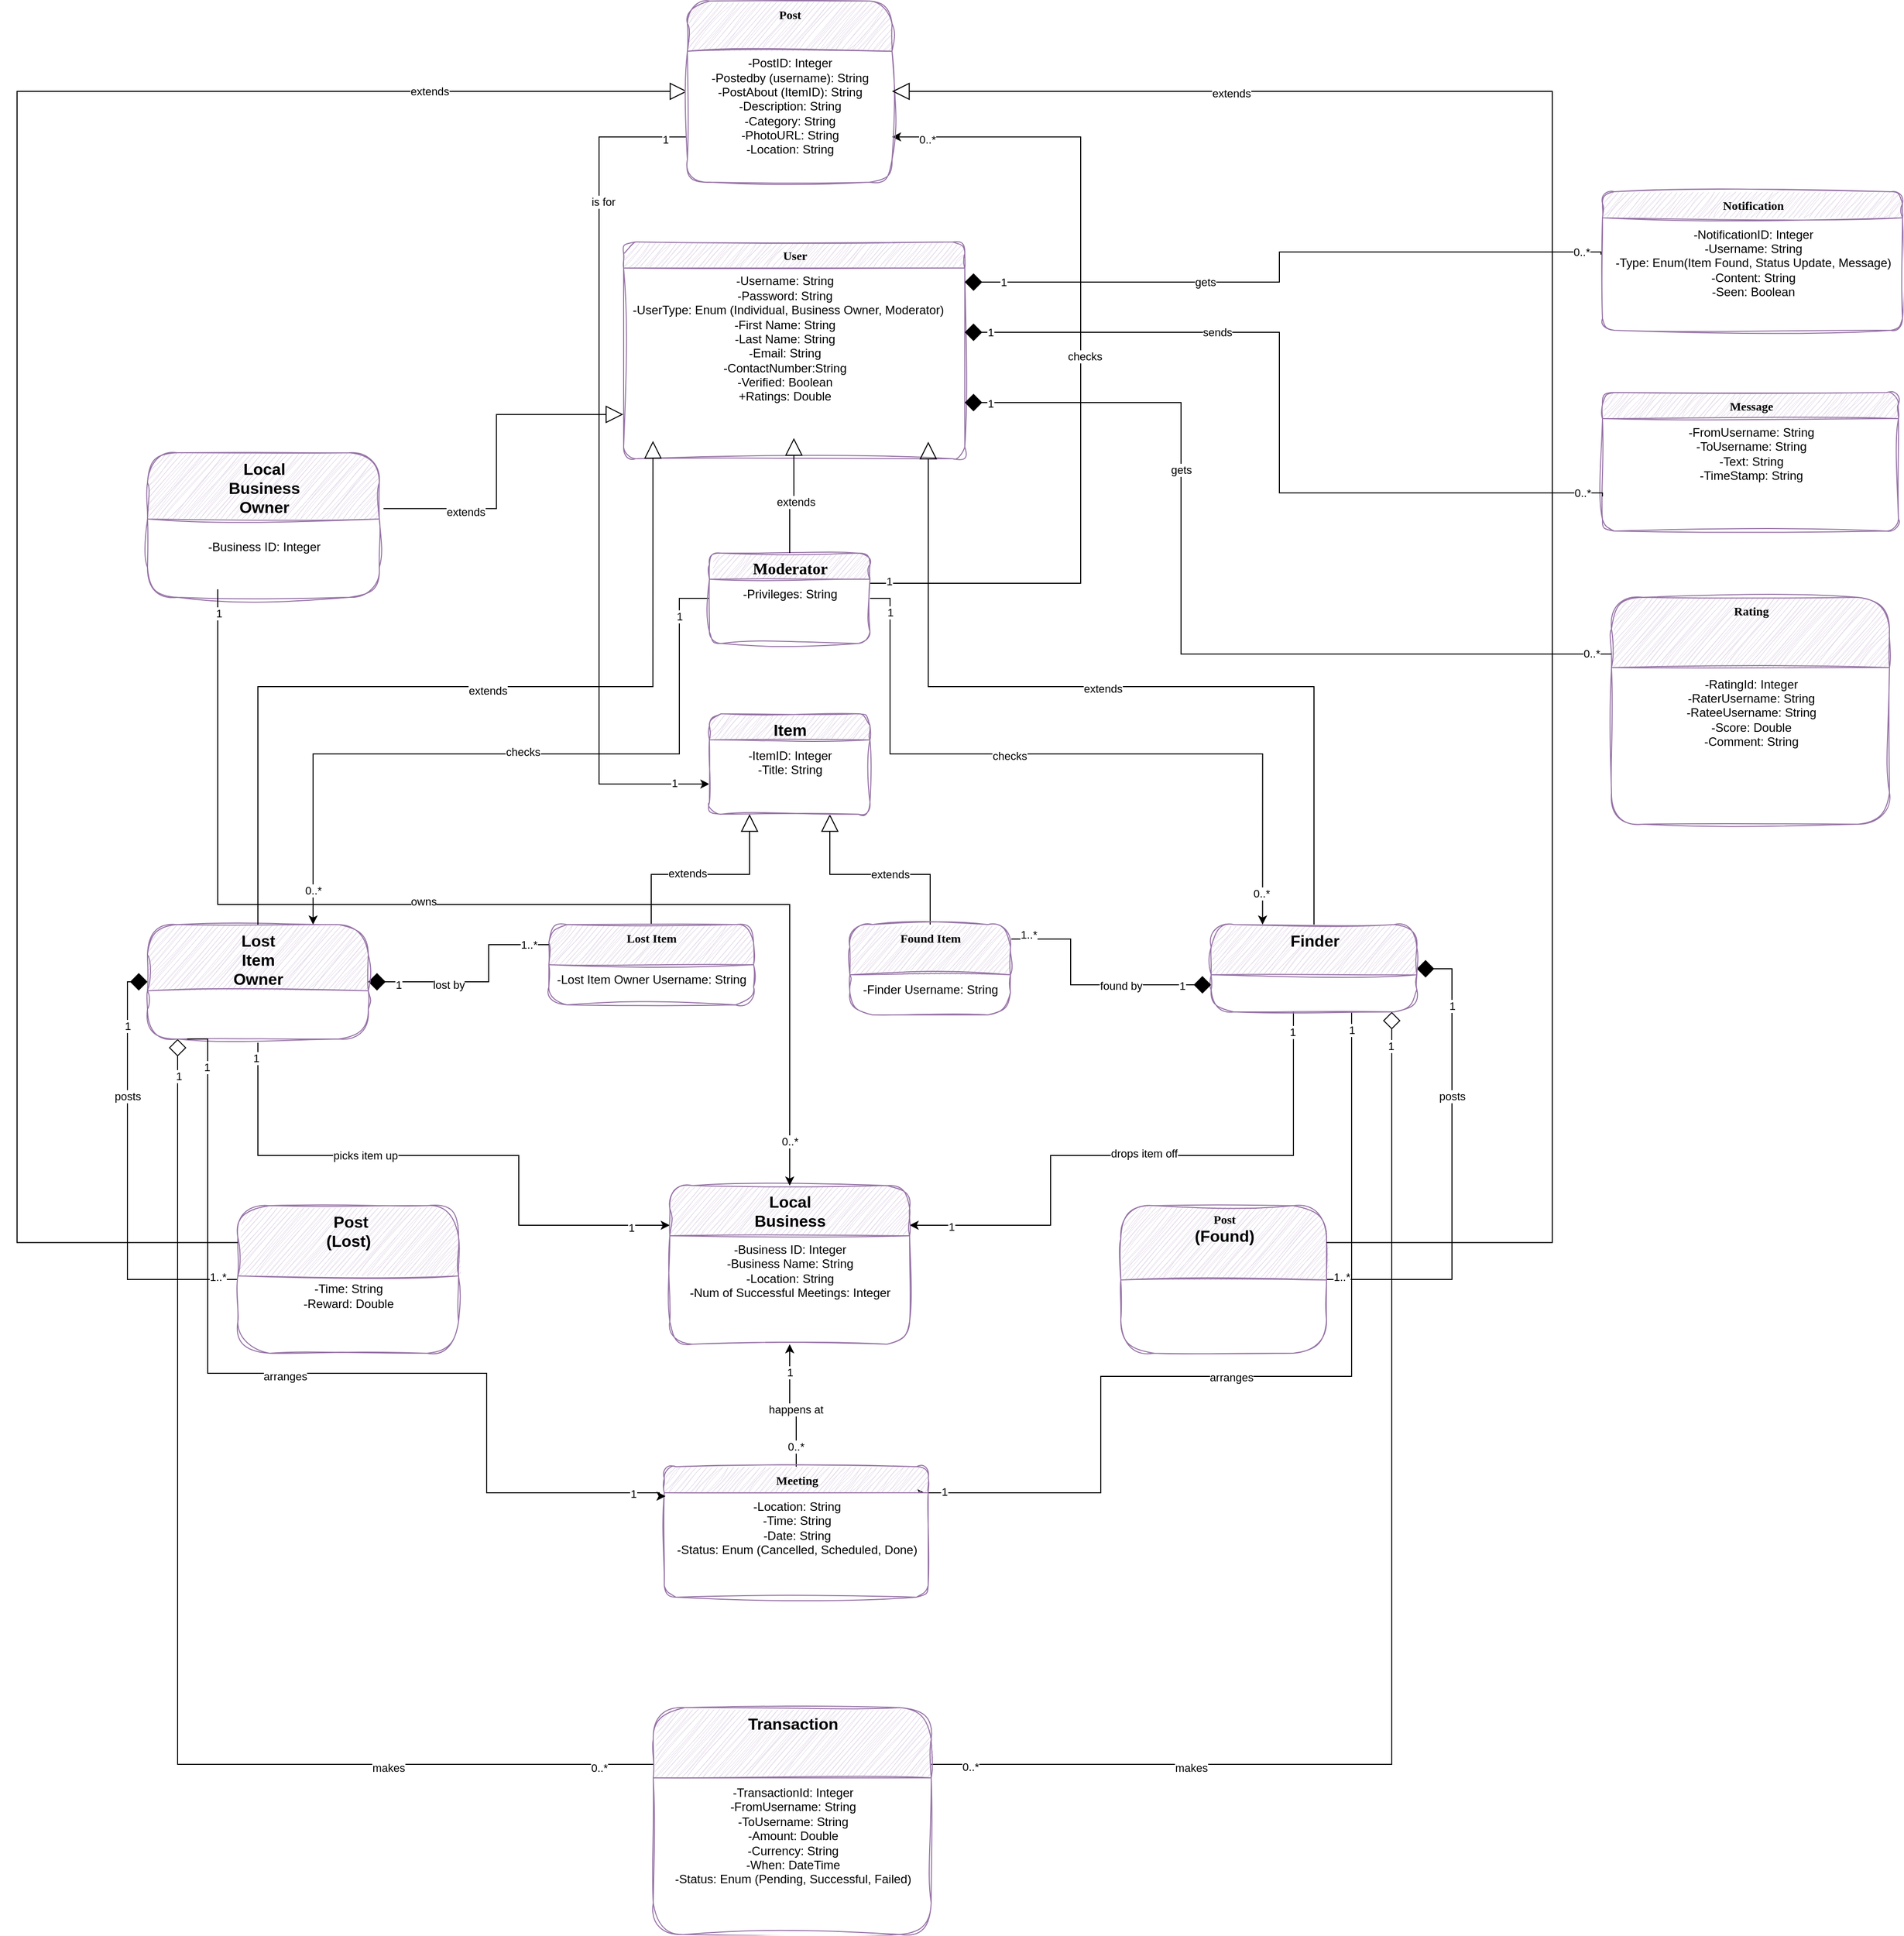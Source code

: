 <mxfile version="26.2.14">
  <diagram name="Page-1" id="hVkFm149pKsA2niMRCKo">
    <mxGraphModel dx="2934" dy="2170" grid="1" gridSize="10" guides="1" tooltips="1" connect="1" arrows="1" fold="1" page="1" pageScale="1" pageWidth="850" pageHeight="1100" math="0" shadow="0">
      <root>
        <mxCell id="0" />
        <mxCell id="1" parent="0" />
        <mxCell id="30yQaxvcxM4nG7VqYGFR-7" style="edgeStyle=orthogonalEdgeStyle;rounded=0;orthogonalLoop=1;jettySize=auto;html=1;entryX=0.25;entryY=1;entryDx=0;entryDy=0;endArrow=block;endFill=0;exitX=0.5;exitY=0;exitDx=0;exitDy=0;endSize=15;" parent="1" source="30yQaxvcxM4nG7VqYGFR-3" target="30yQaxvcxM4nG7VqYGFR-1" edge="1">
          <mxGeometry relative="1" as="geometry" />
        </mxCell>
        <mxCell id="30yQaxvcxM4nG7VqYGFR-10" value="extends" style="edgeLabel;html=1;align=center;verticalAlign=middle;resizable=0;points=[];" parent="30yQaxvcxM4nG7VqYGFR-7" vertex="1" connectable="0">
          <mxGeometry x="-0.183" y="1" relative="1" as="geometry">
            <mxPoint x="1" as="offset" />
          </mxGeometry>
        </mxCell>
        <mxCell id="30yQaxvcxM4nG7VqYGFR-8" style="edgeStyle=orthogonalEdgeStyle;rounded=0;orthogonalLoop=1;jettySize=auto;html=1;entryX=0.75;entryY=1;entryDx=0;entryDy=0;exitX=0.5;exitY=0;exitDx=0;exitDy=0;endArrow=block;endFill=0;endSize=15;" parent="1" source="30yQaxvcxM4nG7VqYGFR-5" target="30yQaxvcxM4nG7VqYGFR-1" edge="1">
          <mxGeometry relative="1" as="geometry" />
        </mxCell>
        <mxCell id="30yQaxvcxM4nG7VqYGFR-9" value="extends" style="edgeLabel;html=1;align=center;verticalAlign=middle;resizable=0;points=[];" parent="30yQaxvcxM4nG7VqYGFR-8" vertex="1" connectable="0">
          <mxGeometry x="-0.142" relative="1" as="geometry">
            <mxPoint as="offset" />
          </mxGeometry>
        </mxCell>
        <mxCell id="30yQaxvcxM4nG7VqYGFR-82" style="edgeStyle=orthogonalEdgeStyle;rounded=0;orthogonalLoop=1;jettySize=auto;html=1;exitX=0;exitY=0.75;exitDx=0;exitDy=0;" parent="1" source="30yQaxvcxM4nG7VqYGFR-72" target="30yQaxvcxM4nG7VqYGFR-1" edge="1">
          <mxGeometry relative="1" as="geometry">
            <mxPoint x="240" y="-580" as="sourcePoint" />
            <Array as="points">
              <mxPoint x="210" y="-595" />
              <mxPoint x="210" y="50" />
            </Array>
          </mxGeometry>
        </mxCell>
        <mxCell id="30yQaxvcxM4nG7VqYGFR-84" value="is for" style="edgeLabel;html=1;align=center;verticalAlign=middle;resizable=0;points=[];" parent="30yQaxvcxM4nG7VqYGFR-82" vertex="1" connectable="0">
          <mxGeometry x="-0.642" y="4" relative="1" as="geometry">
            <mxPoint y="1" as="offset" />
          </mxGeometry>
        </mxCell>
        <mxCell id="30yQaxvcxM4nG7VqYGFR-111" value="1" style="edgeLabel;html=1;align=center;verticalAlign=middle;resizable=0;points=[];" parent="30yQaxvcxM4nG7VqYGFR-82" vertex="1" connectable="0">
          <mxGeometry x="-0.948" y="2" relative="1" as="geometry">
            <mxPoint as="offset" />
          </mxGeometry>
        </mxCell>
        <mxCell id="30yQaxvcxM4nG7VqYGFR-112" value="1" style="edgeLabel;html=1;align=center;verticalAlign=middle;resizable=0;points=[];" parent="30yQaxvcxM4nG7VqYGFR-82" vertex="1" connectable="0">
          <mxGeometry x="0.917" y="1" relative="1" as="geometry">
            <mxPoint as="offset" />
          </mxGeometry>
        </mxCell>
        <mxCell id="30yQaxvcxM4nG7VqYGFR-1" value="&lt;span id=&quot;docs-internal-guid-3f319763-7fff-94b9-aead-58de4b7816bd&quot; style=&quot;font-size:12pt;font-family:Calibri,sans-serif;color:#000000;background-color:transparent;font-weight:700;font-style:normal;font-variant:normal;text-decoration:none;vertical-align:baseline;white-space:pre;white-space:pre-wrap;&quot;&gt;Item&lt;/span&gt;" style="swimlane;html=1;fontStyle=1;align=center;verticalAlign=top;childLayout=stackLayout;horizontal=1;startSize=26;horizontalStack=0;resizeParent=1;resizeLast=0;collapsible=1;marginBottom=0;swimlaneFillColor=#ffffff;rounded=1;shadow=0;comic=0;labelBackgroundColor=none;strokeWidth=1;fillColor=#e1d5e7;fontFamily=Verdana;fontSize=12;sketch=1;curveFitting=1;jiggle=2;strokeColor=#9673a6;" parent="1" vertex="1">
          <mxGeometry x="320" y="-20" width="160" height="100" as="geometry" />
        </mxCell>
        <mxCell id="30yQaxvcxM4nG7VqYGFR-2" value="&lt;div&gt;-ItemID: Integer&lt;/div&gt;&lt;div&gt;-Title: String&lt;/div&gt;&lt;div&gt;&lt;br&gt;&lt;/div&gt;" style="text;html=1;align=center;verticalAlign=middle;resizable=0;points=[];autosize=1;strokeColor=none;fillColor=none;" parent="30yQaxvcxM4nG7VqYGFR-1" vertex="1">
          <mxGeometry y="26" width="160" height="60" as="geometry" />
        </mxCell>
        <mxCell id="30yQaxvcxM4nG7VqYGFR-3" value="Lost Item" style="swimlane;html=1;fontStyle=1;align=center;verticalAlign=top;childLayout=stackLayout;horizontal=1;startSize=40;horizontalStack=0;resizeParent=1;resizeLast=0;collapsible=1;marginBottom=0;swimlaneFillColor=#ffffff;rounded=1;shadow=0;comic=0;labelBackgroundColor=none;strokeWidth=1;fillColor=#e1d5e7;fontFamily=Verdana;fontSize=12;sketch=1;curveFitting=1;jiggle=2;strokeColor=#9673a6;" parent="1" vertex="1">
          <mxGeometry x="160" y="190" width="204" height="80" as="geometry" />
        </mxCell>
        <mxCell id="30yQaxvcxM4nG7VqYGFR-4" value="-Lost Item Owner Username: String" style="text;html=1;align=center;verticalAlign=middle;resizable=0;points=[];autosize=1;strokeColor=none;fillColor=none;" parent="30yQaxvcxM4nG7VqYGFR-3" vertex="1">
          <mxGeometry y="40" width="204" height="30" as="geometry" />
        </mxCell>
        <mxCell id="30yQaxvcxM4nG7VqYGFR-5" value="Found Item" style="swimlane;html=1;fontStyle=1;align=center;verticalAlign=top;childLayout=stackLayout;horizontal=1;startSize=50;horizontalStack=0;resizeParent=1;resizeLast=0;collapsible=1;marginBottom=0;swimlaneFillColor=#ffffff;rounded=1;shadow=0;comic=0;labelBackgroundColor=none;strokeWidth=1;fillColor=#e1d5e7;fontFamily=Verdana;fontSize=12;sketch=1;curveFitting=1;jiggle=2;strokeColor=#9673a6;" parent="1" vertex="1">
          <mxGeometry x="460" y="190" width="160" height="90" as="geometry" />
        </mxCell>
        <mxCell id="30yQaxvcxM4nG7VqYGFR-6" value="-Finder Username: String" style="text;html=1;align=center;verticalAlign=middle;resizable=0;points=[];autosize=1;strokeColor=none;fillColor=none;" parent="30yQaxvcxM4nG7VqYGFR-5" vertex="1">
          <mxGeometry y="50" width="160" height="30" as="geometry" />
        </mxCell>
        <mxCell id="30yQaxvcxM4nG7VqYGFR-36" style="edgeStyle=orthogonalEdgeStyle;rounded=0;orthogonalLoop=1;jettySize=auto;html=1;entryX=1;entryY=0.25;entryDx=0;entryDy=0;" parent="1" source="30yQaxvcxM4nG7VqYGFR-11" target="30yQaxvcxM4nG7VqYGFR-29" edge="1">
          <mxGeometry relative="1" as="geometry">
            <Array as="points">
              <mxPoint x="902" y="420" />
              <mxPoint x="660" y="420" />
              <mxPoint x="660" y="490" />
            </Array>
          </mxGeometry>
        </mxCell>
        <mxCell id="30yQaxvcxM4nG7VqYGFR-37" value="drops item off" style="edgeLabel;html=1;align=center;verticalAlign=middle;resizable=0;points=[];" parent="30yQaxvcxM4nG7VqYGFR-36" vertex="1" connectable="0">
          <mxGeometry x="-0.022" y="-2" relative="1" as="geometry">
            <mxPoint x="-1" as="offset" />
          </mxGeometry>
        </mxCell>
        <mxCell id="30yQaxvcxM4nG7VqYGFR-138" value="1" style="edgeLabel;html=1;align=center;verticalAlign=middle;resizable=0;points=[];" parent="30yQaxvcxM4nG7VqYGFR-36" vertex="1" connectable="0">
          <mxGeometry x="-0.933" y="-1" relative="1" as="geometry">
            <mxPoint as="offset" />
          </mxGeometry>
        </mxCell>
        <mxCell id="30yQaxvcxM4nG7VqYGFR-139" value="1" style="edgeLabel;html=1;align=center;verticalAlign=middle;resizable=0;points=[];" parent="30yQaxvcxM4nG7VqYGFR-36" vertex="1" connectable="0">
          <mxGeometry x="0.861" y="1" relative="1" as="geometry">
            <mxPoint as="offset" />
          </mxGeometry>
        </mxCell>
        <mxCell id="30yQaxvcxM4nG7VqYGFR-46" style="edgeStyle=orthogonalEdgeStyle;rounded=0;orthogonalLoop=1;jettySize=auto;html=1;entryX=0.994;entryY=0.208;entryDx=0;entryDy=0;entryPerimeter=0;" parent="1" source="30yQaxvcxM4nG7VqYGFR-11" target="30yQaxvcxM4nG7VqYGFR-39" edge="1">
          <mxGeometry relative="1" as="geometry">
            <Array as="points">
              <mxPoint x="960" y="640" />
              <mxPoint x="710" y="640" />
              <mxPoint x="710" y="756" />
              <mxPoint x="530" y="756" />
              <mxPoint x="530" y="757" />
            </Array>
          </mxGeometry>
        </mxCell>
        <mxCell id="30yQaxvcxM4nG7VqYGFR-49" value="arranges" style="edgeLabel;html=1;align=center;verticalAlign=middle;resizable=0;points=[];" parent="30yQaxvcxM4nG7VqYGFR-46" vertex="1" connectable="0">
          <mxGeometry x="0.143" y="1" relative="1" as="geometry">
            <mxPoint x="40" as="offset" />
          </mxGeometry>
        </mxCell>
        <mxCell id="30yQaxvcxM4nG7VqYGFR-140" value="1" style="edgeLabel;html=1;align=center;verticalAlign=middle;resizable=0;points=[];" parent="30yQaxvcxM4nG7VqYGFR-46" vertex="1" connectable="0">
          <mxGeometry x="-0.961" relative="1" as="geometry">
            <mxPoint as="offset" />
          </mxGeometry>
        </mxCell>
        <mxCell id="30yQaxvcxM4nG7VqYGFR-141" value="1" style="edgeLabel;html=1;align=center;verticalAlign=middle;resizable=0;points=[];" parent="30yQaxvcxM4nG7VqYGFR-46" vertex="1" connectable="0">
          <mxGeometry x="0.933" y="-1" relative="1" as="geometry">
            <mxPoint as="offset" />
          </mxGeometry>
        </mxCell>
        <mxCell id="30yQaxvcxM4nG7VqYGFR-70" style="edgeStyle=orthogonalEdgeStyle;rounded=0;orthogonalLoop=1;jettySize=auto;html=1;exitX=1;exitY=0.5;exitDx=0;exitDy=0;endArrow=diamond;endFill=1;endSize=15;" parent="1" source="30yQaxvcxM4nG7VqYGFR-66" target="30yQaxvcxM4nG7VqYGFR-11" edge="1">
          <mxGeometry relative="1" as="geometry">
            <Array as="points">
              <mxPoint x="1060" y="544" />
              <mxPoint x="1060" y="234" />
            </Array>
          </mxGeometry>
        </mxCell>
        <mxCell id="30yQaxvcxM4nG7VqYGFR-71" value="posts" style="edgeLabel;html=1;align=center;verticalAlign=middle;resizable=0;points=[];" parent="30yQaxvcxM4nG7VqYGFR-70" vertex="1" connectable="0">
          <mxGeometry x="-0.153" relative="1" as="geometry">
            <mxPoint y="-109" as="offset" />
          </mxGeometry>
        </mxCell>
        <mxCell id="30yQaxvcxM4nG7VqYGFR-128" value="1" style="edgeLabel;html=1;align=center;verticalAlign=middle;resizable=0;points=[];" parent="30yQaxvcxM4nG7VqYGFR-70" vertex="1" connectable="0">
          <mxGeometry x="-0.936" relative="1" as="geometry">
            <mxPoint x="110" y="-273" as="offset" />
          </mxGeometry>
        </mxCell>
        <mxCell id="30yQaxvcxM4nG7VqYGFR-129" value="1..*" style="edgeLabel;html=1;align=center;verticalAlign=middle;resizable=0;points=[];" parent="30yQaxvcxM4nG7VqYGFR-70" vertex="1" connectable="0">
          <mxGeometry x="0.817" y="1" relative="1" as="geometry">
            <mxPoint x="-109" y="299" as="offset" />
          </mxGeometry>
        </mxCell>
        <mxCell id="30yQaxvcxM4nG7VqYGFR-107" style="edgeStyle=orthogonalEdgeStyle;rounded=0;orthogonalLoop=1;jettySize=auto;html=1;endArrow=diamond;endFill=0;exitX=1;exitY=0.25;exitDx=0;exitDy=0;endSize=15;" parent="1" source="30yQaxvcxM4nG7VqYGFR-104" target="30yQaxvcxM4nG7VqYGFR-11" edge="1">
          <mxGeometry relative="1" as="geometry">
            <Array as="points">
              <mxPoint x="1000" y="1027" />
            </Array>
          </mxGeometry>
        </mxCell>
        <mxCell id="30yQaxvcxM4nG7VqYGFR-108" value="makes" style="edgeLabel;html=1;align=center;verticalAlign=middle;resizable=0;points=[];" parent="30yQaxvcxM4nG7VqYGFR-107" vertex="1" connectable="0">
          <mxGeometry x="0.611" y="1" relative="1" as="geometry">
            <mxPoint x="-199" y="518" as="offset" />
          </mxGeometry>
        </mxCell>
        <mxCell id="30yQaxvcxM4nG7VqYGFR-145" value="0..*" style="edgeLabel;html=1;align=center;verticalAlign=middle;resizable=0;points=[];" parent="30yQaxvcxM4nG7VqYGFR-107" vertex="1" connectable="0">
          <mxGeometry x="0.927" y="1" relative="1" as="geometry">
            <mxPoint x="-419" y="708" as="offset" />
          </mxGeometry>
        </mxCell>
        <mxCell id="30yQaxvcxM4nG7VqYGFR-147" value="1" style="edgeLabel;html=1;align=center;verticalAlign=middle;resizable=0;points=[];" parent="30yQaxvcxM4nG7VqYGFR-107" vertex="1" connectable="0">
          <mxGeometry x="-0.97" relative="1" as="geometry">
            <mxPoint x="440" y="-716" as="offset" />
          </mxGeometry>
        </mxCell>
        <mxCell id="30yQaxvcxM4nG7VqYGFR-11" value="&lt;span id=&quot;docs-internal-guid-a88b9b18-7fff-cebd-dcaf-61405e9e3261&quot; style=&quot;font-size:12pt;font-family:Calibri,sans-serif;color:#000000;background-color:transparent;font-weight:700;font-style:normal;font-variant:normal;text-decoration:none;vertical-align:baseline;white-space:pre;white-space:pre-wrap;&quot;&gt;Finder&lt;/span&gt;" style="swimlane;html=1;fontStyle=1;align=center;verticalAlign=top;childLayout=stackLayout;horizontal=1;startSize=50;horizontalStack=0;resizeParent=1;resizeLast=0;collapsible=1;marginBottom=0;swimlaneFillColor=#ffffff;rounded=1;shadow=0;comic=0;labelBackgroundColor=none;strokeWidth=1;fillColor=#e1d5e7;fontFamily=Verdana;fontSize=12;sketch=1;curveFitting=1;jiggle=2;strokeColor=#9673a6;" parent="1" vertex="1">
          <mxGeometry x="820" y="190" width="205" height="87" as="geometry" />
        </mxCell>
        <mxCell id="30yQaxvcxM4nG7VqYGFR-13" style="edgeStyle=orthogonalEdgeStyle;rounded=0;orthogonalLoop=1;jettySize=auto;html=1;exitX=0;exitY=0.25;exitDx=0;exitDy=0;endArrow=diamond;endFill=1;endSize=15;" parent="1" source="30yQaxvcxM4nG7VqYGFR-3" target="30yQaxvcxM4nG7VqYGFR-12" edge="1">
          <mxGeometry relative="1" as="geometry">
            <Array as="points">
              <mxPoint x="100" y="210" />
              <mxPoint x="100" y="247" />
            </Array>
          </mxGeometry>
        </mxCell>
        <mxCell id="30yQaxvcxM4nG7VqYGFR-14" value="lost by" style="edgeLabel;html=1;align=center;verticalAlign=middle;resizable=0;points=[];" parent="30yQaxvcxM4nG7VqYGFR-13" vertex="1" connectable="0">
          <mxGeometry x="-0.578" y="-1" relative="1" as="geometry">
            <mxPoint x="-54" y="41" as="offset" />
          </mxGeometry>
        </mxCell>
        <mxCell id="30yQaxvcxM4nG7VqYGFR-132" value="1" style="edgeLabel;html=1;align=center;verticalAlign=middle;resizable=0;points=[];" parent="30yQaxvcxM4nG7VqYGFR-13" vertex="1" connectable="0">
          <mxGeometry x="-0.878" y="-1" relative="1" as="geometry">
            <mxPoint x="-137" y="41" as="offset" />
          </mxGeometry>
        </mxCell>
        <mxCell id="30yQaxvcxM4nG7VqYGFR-133" value="1..*" style="edgeLabel;html=1;align=center;verticalAlign=middle;resizable=0;points=[];" parent="30yQaxvcxM4nG7VqYGFR-13" vertex="1" connectable="0">
          <mxGeometry x="0.722" y="-1" relative="1" as="geometry">
            <mxPoint x="130" y="-36" as="offset" />
          </mxGeometry>
        </mxCell>
        <mxCell id="30yQaxvcxM4nG7VqYGFR-35" style="edgeStyle=orthogonalEdgeStyle;rounded=0;orthogonalLoop=1;jettySize=auto;html=1;entryX=0;entryY=0.25;entryDx=0;entryDy=0;" parent="1" source="30yQaxvcxM4nG7VqYGFR-12" target="30yQaxvcxM4nG7VqYGFR-29" edge="1">
          <mxGeometry relative="1" as="geometry">
            <Array as="points">
              <mxPoint x="-130" y="420" />
              <mxPoint x="130" y="420" />
              <mxPoint x="130" y="490" />
            </Array>
          </mxGeometry>
        </mxCell>
        <mxCell id="30yQaxvcxM4nG7VqYGFR-38" value="picks item up" style="edgeLabel;html=1;align=center;verticalAlign=middle;resizable=0;points=[];" parent="30yQaxvcxM4nG7VqYGFR-35" vertex="1" connectable="0">
          <mxGeometry x="-0.252" relative="1" as="geometry">
            <mxPoint as="offset" />
          </mxGeometry>
        </mxCell>
        <mxCell id="30yQaxvcxM4nG7VqYGFR-136" value="1" style="edgeLabel;html=1;align=center;verticalAlign=middle;resizable=0;points=[];" parent="30yQaxvcxM4nG7VqYGFR-35" vertex="1" connectable="0">
          <mxGeometry x="-0.936" y="-2" relative="1" as="geometry">
            <mxPoint as="offset" />
          </mxGeometry>
        </mxCell>
        <mxCell id="30yQaxvcxM4nG7VqYGFR-137" value="1" style="edgeLabel;html=1;align=center;verticalAlign=middle;resizable=0;points=[];" parent="30yQaxvcxM4nG7VqYGFR-35" vertex="1" connectable="0">
          <mxGeometry x="0.867" y="-1" relative="1" as="geometry">
            <mxPoint x="1" y="1" as="offset" />
          </mxGeometry>
        </mxCell>
        <mxCell id="30yQaxvcxM4nG7VqYGFR-68" style="edgeStyle=orthogonalEdgeStyle;rounded=0;orthogonalLoop=1;jettySize=auto;html=1;exitX=0;exitY=0.5;exitDx=0;exitDy=0;endArrow=diamond;endFill=1;endSize=15;" parent="1" source="30yQaxvcxM4nG7VqYGFR-64" target="30yQaxvcxM4nG7VqYGFR-12" edge="1">
          <mxGeometry relative="1" as="geometry">
            <Array as="points">
              <mxPoint x="-260" y="544" />
              <mxPoint x="-260" y="247" />
            </Array>
          </mxGeometry>
        </mxCell>
        <mxCell id="30yQaxvcxM4nG7VqYGFR-69" value="posts" style="edgeLabel;html=1;align=center;verticalAlign=middle;resizable=0;points=[];" parent="30yQaxvcxM4nG7VqYGFR-68" vertex="1" connectable="0">
          <mxGeometry x="-0.175" y="-3" relative="1" as="geometry">
            <mxPoint x="-3" y="-117" as="offset" />
          </mxGeometry>
        </mxCell>
        <mxCell id="30yQaxvcxM4nG7VqYGFR-134" value="1" style="edgeLabel;html=1;align=center;verticalAlign=middle;resizable=0;points=[];" parent="30yQaxvcxM4nG7VqYGFR-68" vertex="1" connectable="0">
          <mxGeometry x="-0.944" y="2" relative="1" as="geometry">
            <mxPoint x="-98" y="-255" as="offset" />
          </mxGeometry>
        </mxCell>
        <mxCell id="30yQaxvcxM4nG7VqYGFR-135" value="1..*" style="edgeLabel;html=1;align=center;verticalAlign=middle;resizable=0;points=[];" parent="30yQaxvcxM4nG7VqYGFR-68" vertex="1" connectable="0">
          <mxGeometry x="0.789" y="-1" relative="1" as="geometry">
            <mxPoint x="89" y="269" as="offset" />
          </mxGeometry>
        </mxCell>
        <mxCell id="30yQaxvcxM4nG7VqYGFR-106" style="edgeStyle=orthogonalEdgeStyle;rounded=0;orthogonalLoop=1;jettySize=auto;html=1;endArrow=diamond;endFill=0;exitX=0;exitY=0.25;exitDx=0;exitDy=0;endSize=15;" parent="1" source="30yQaxvcxM4nG7VqYGFR-104" target="30yQaxvcxM4nG7VqYGFR-12" edge="1">
          <mxGeometry relative="1" as="geometry">
            <Array as="points">
              <mxPoint x="-210" y="1027" />
            </Array>
          </mxGeometry>
        </mxCell>
        <mxCell id="30yQaxvcxM4nG7VqYGFR-110" value="makes" style="edgeLabel;html=1;align=center;verticalAlign=middle;resizable=0;points=[];" parent="30yQaxvcxM4nG7VqYGFR-106" vertex="1" connectable="0">
          <mxGeometry x="0.572" y="-1" relative="1" as="geometry">
            <mxPoint x="209" y="470" as="offset" />
          </mxGeometry>
        </mxCell>
        <mxCell id="30yQaxvcxM4nG7VqYGFR-144" value="0..*" style="edgeLabel;html=1;align=center;verticalAlign=middle;resizable=0;points=[];" parent="30yQaxvcxM4nG7VqYGFR-106" vertex="1" connectable="0">
          <mxGeometry x="0.92" y="-1" relative="1" as="geometry">
            <mxPoint x="419" y="678" as="offset" />
          </mxGeometry>
        </mxCell>
        <mxCell id="30yQaxvcxM4nG7VqYGFR-146" value="1" style="edgeLabel;html=1;align=center;verticalAlign=middle;resizable=0;points=[];" parent="30yQaxvcxM4nG7VqYGFR-106" vertex="1" connectable="0">
          <mxGeometry x="-0.963" y="-3" relative="1" as="geometry">
            <mxPoint x="-451" y="-683" as="offset" />
          </mxGeometry>
        </mxCell>
        <mxCell id="30yQaxvcxM4nG7VqYGFR-12" value="&lt;div align=&quot;center&quot;&gt;&lt;font style=&quot;font-size: 16px;&quot;&gt;&lt;span id=&quot;docs-internal-guid-7b11c67e-7fff-f666-aebd-7296b2d91ea7&quot; style=&quot;font-family: Calibri, sans-serif; color: rgb(0, 0, 0); background-color: transparent; font-weight: 700; font-style: normal; font-variant: normal; text-decoration: none; vertical-align: baseline; white-space: pre-wrap;&quot;&gt;Lost Item Owner&lt;/span&gt;&lt;/font&gt;&lt;/div&gt;" style="swimlane;html=1;fontStyle=1;align=center;verticalAlign=top;childLayout=stackLayout;horizontal=1;startSize=66;horizontalStack=0;resizeParent=1;resizeLast=0;collapsible=1;marginBottom=0;swimlaneFillColor=#ffffff;rounded=1;shadow=0;comic=0;labelBackgroundColor=none;strokeWidth=1;fillColor=#e1d5e7;fontFamily=Verdana;fontSize=12;sketch=1;curveFitting=1;jiggle=2;strokeColor=#9673a6;" parent="1" vertex="1">
          <mxGeometry x="-240" y="190" width="220" height="114" as="geometry" />
        </mxCell>
        <mxCell id="30yQaxvcxM4nG7VqYGFR-15" style="edgeStyle=orthogonalEdgeStyle;rounded=0;orthogonalLoop=1;jettySize=auto;html=1;exitX=1.005;exitY=0.16;exitDx=0;exitDy=0;exitPerimeter=0;endArrow=diamond;endFill=1;endSize=15;" parent="1" source="30yQaxvcxM4nG7VqYGFR-5" target="30yQaxvcxM4nG7VqYGFR-11" edge="1">
          <mxGeometry relative="1" as="geometry">
            <Array as="points">
              <mxPoint x="680" y="204" />
              <mxPoint x="680" y="250" />
            </Array>
          </mxGeometry>
        </mxCell>
        <mxCell id="30yQaxvcxM4nG7VqYGFR-17" value="found by" style="edgeLabel;html=1;align=center;verticalAlign=middle;resizable=0;points=[];" parent="30yQaxvcxM4nG7VqYGFR-15" vertex="1" connectable="0">
          <mxGeometry x="-0.595" relative="1" as="geometry">
            <mxPoint x="59" y="46" as="offset" />
          </mxGeometry>
        </mxCell>
        <mxCell id="30yQaxvcxM4nG7VqYGFR-130" value="1" style="edgeLabel;html=1;align=center;verticalAlign=middle;resizable=0;points=[];" parent="30yQaxvcxM4nG7VqYGFR-15" vertex="1" connectable="0">
          <mxGeometry x="-0.808" relative="1" as="geometry">
            <mxPoint x="146" y="46" as="offset" />
          </mxGeometry>
        </mxCell>
        <mxCell id="30yQaxvcxM4nG7VqYGFR-131" value="1..*" style="edgeLabel;html=1;align=center;verticalAlign=middle;resizable=0;points=[];" parent="30yQaxvcxM4nG7VqYGFR-15" vertex="1" connectable="0">
          <mxGeometry x="0.746" relative="1" as="geometry">
            <mxPoint x="-151" y="-50" as="offset" />
          </mxGeometry>
        </mxCell>
        <mxCell id="30yQaxvcxM4nG7VqYGFR-18" value="User" style="swimlane;html=1;fontStyle=1;align=center;verticalAlign=top;childLayout=stackLayout;horizontal=1;startSize=26;horizontalStack=0;resizeParent=1;resizeLast=0;collapsible=1;marginBottom=0;swimlaneFillColor=#ffffff;rounded=1;shadow=0;comic=0;labelBackgroundColor=none;strokeWidth=1;fillColor=#e1d5e7;fontFamily=Verdana;fontSize=12;sketch=1;curveFitting=1;jiggle=2;strokeColor=#9673a6;" parent="1" vertex="1">
          <mxGeometry x="234.5" y="-490" width="340" height="216" as="geometry" />
        </mxCell>
        <mxCell id="30yQaxvcxM4nG7VqYGFR-19" value="&lt;div align=&quot;center&quot;&gt;-Username: String&lt;/div&gt;&lt;div align=&quot;center&quot;&gt;-Password: String&lt;/div&gt;&lt;div align=&quot;center&quot;&gt;&amp;nbsp; -UserType: Enum (Individual, Business Owner, Moderator)&lt;/div&gt;&lt;div align=&quot;center&quot;&gt;-First Name: String&lt;/div&gt;&lt;div align=&quot;center&quot;&gt;-Last Name: String&lt;/div&gt;&lt;div align=&quot;center&quot;&gt;-Email: String&lt;/div&gt;&lt;div align=&quot;center&quot;&gt;-ContactNumber:String&lt;/div&gt;&lt;div align=&quot;center&quot;&gt;-Verified: Boolean &lt;br&gt;&lt;/div&gt;&lt;div align=&quot;center&quot;&gt;+Ratings: Double&lt;/div&gt;&lt;div&gt;&lt;div align=&quot;left&quot;&gt;&lt;br&gt;&lt;/div&gt;&lt;br&gt;&lt;/div&gt;" style="text;html=1;align=left;verticalAlign=middle;resizable=0;points=[];autosize=1;strokeColor=none;fillColor=none;" parent="30yQaxvcxM4nG7VqYGFR-18" vertex="1">
          <mxGeometry y="26" width="340" height="170" as="geometry" />
        </mxCell>
        <mxCell id="30yQaxvcxM4nG7VqYGFR-20" style="edgeStyle=orthogonalEdgeStyle;rounded=0;orthogonalLoop=1;jettySize=auto;html=1;endArrow=block;endFill=0;exitX=0.5;exitY=0;exitDx=0;exitDy=0;entryX=0.086;entryY=1.013;entryDx=0;entryDy=0;entryPerimeter=0;endSize=15;" parent="1" source="30yQaxvcxM4nG7VqYGFR-12" target="30yQaxvcxM4nG7VqYGFR-19" edge="1">
          <mxGeometry relative="1" as="geometry" />
        </mxCell>
        <mxCell id="30yQaxvcxM4nG7VqYGFR-24" value="extends" style="edgeLabel;html=1;align=center;verticalAlign=middle;resizable=0;points=[];" parent="30yQaxvcxM4nG7VqYGFR-20" vertex="1" connectable="0">
          <mxGeometry x="0.065" y="-4" relative="1" as="geometry">
            <mxPoint as="offset" />
          </mxGeometry>
        </mxCell>
        <mxCell id="30yQaxvcxM4nG7VqYGFR-22" style="edgeStyle=orthogonalEdgeStyle;rounded=0;orthogonalLoop=1;jettySize=auto;html=1;exitX=0.5;exitY=0;exitDx=0;exitDy=0;entryX=0.893;entryY=1.018;entryDx=0;entryDy=0;entryPerimeter=0;endArrow=block;endFill=0;endSize=15;" parent="1" source="30yQaxvcxM4nG7VqYGFR-11" target="30yQaxvcxM4nG7VqYGFR-19" edge="1">
          <mxGeometry relative="1" as="geometry" />
        </mxCell>
        <mxCell id="30yQaxvcxM4nG7VqYGFR-23" value="extends" style="edgeLabel;html=1;align=center;verticalAlign=middle;resizable=0;points=[];" parent="30yQaxvcxM4nG7VqYGFR-22" vertex="1" connectable="0">
          <mxGeometry x="0.038" y="2" relative="1" as="geometry">
            <mxPoint x="1" as="offset" />
          </mxGeometry>
        </mxCell>
        <mxCell id="30yQaxvcxM4nG7VqYGFR-25" value="&lt;div&gt;&lt;span id=&quot;docs-internal-guid-55cd896a-7fff-4ad1-102f-66eb74480d65&quot; style=&quot;font-size: 12pt; font-family: Calibri, sans-serif; color: rgb(0, 0, 0); background-color: transparent; font-weight: 700; font-style: normal; font-variant: normal; text-decoration: none; vertical-align: baseline; white-space: pre-wrap;&quot;&gt;Local Business Owner&lt;/span&gt;&lt;/div&gt;&lt;div&gt;&lt;span id=&quot;docs-internal-guid-55cd896a-7fff-4ad1-102f-66eb74480d65&quot; style=&quot;font-size: 12pt; font-family: Calibri, sans-serif; color: rgb(0, 0, 0); background-color: transparent; font-weight: 700; font-style: normal; font-variant: normal; text-decoration: none; vertical-align: baseline; white-space: pre-wrap;&quot;&gt;&lt;span style=&quot;white-space: pre;&quot;&gt;&#x9;&lt;/span&gt;&lt;span style=&quot;white-space: pre;&quot;&gt;&#x9;&lt;/span&gt;&lt;br&gt;&lt;/span&gt;&lt;/div&gt;" style="swimlane;html=1;fontStyle=1;align=center;verticalAlign=top;childLayout=stackLayout;horizontal=1;startSize=66;horizontalStack=0;resizeParent=1;resizeLast=0;collapsible=1;marginBottom=0;swimlaneFillColor=#ffffff;rounded=1;shadow=0;comic=0;labelBackgroundColor=none;strokeWidth=1;fillColor=#e1d5e7;fontFamily=Verdana;fontSize=12;sketch=1;curveFitting=1;jiggle=2;strokeColor=#9673a6;" parent="1" vertex="1">
          <mxGeometry x="-240" y="-280" width="231" height="144" as="geometry" />
        </mxCell>
        <mxCell id="30yQaxvcxM4nG7VqYGFR-26" value="&lt;br&gt;&lt;div&gt;-Business ID: Integer&lt;/div&gt;&lt;div&gt;&amp;nbsp;&lt;br&gt;&lt;/div&gt;&lt;div&gt;&lt;br&gt;&lt;/div&gt;" style="text;html=1;align=center;verticalAlign=middle;resizable=0;points=[];autosize=1;strokeColor=none;fillColor=none;" parent="30yQaxvcxM4nG7VqYGFR-25" vertex="1">
          <mxGeometry y="66" width="231" height="70" as="geometry" />
        </mxCell>
        <mxCell id="30yQaxvcxM4nG7VqYGFR-27" style="edgeStyle=orthogonalEdgeStyle;rounded=0;orthogonalLoop=1;jettySize=auto;html=1;exitX=1.018;exitY=0.386;exitDx=0;exitDy=0;exitPerimeter=0;endArrow=block;endFill=0;entryX=-0.001;entryY=0.858;entryDx=0;entryDy=0;entryPerimeter=0;endSize=15;" parent="1" source="30yQaxvcxM4nG7VqYGFR-25" target="30yQaxvcxM4nG7VqYGFR-19" edge="1">
          <mxGeometry relative="1" as="geometry" />
        </mxCell>
        <mxCell id="30yQaxvcxM4nG7VqYGFR-28" value="extends" style="edgeLabel;html=1;align=center;verticalAlign=middle;resizable=0;points=[];" parent="30yQaxvcxM4nG7VqYGFR-27" vertex="1" connectable="0">
          <mxGeometry x="-0.509" y="-3" relative="1" as="geometry">
            <mxPoint as="offset" />
          </mxGeometry>
        </mxCell>
        <mxCell id="30yQaxvcxM4nG7VqYGFR-29" value="&lt;span id=&quot;docs-internal-guid-14b84c08-7fff-37eb-8898-61c19f886141&quot; style=&quot;font-size:12pt;font-family:Calibri,sans-serif;color:#000000;background-color:transparent;font-weight:700;font-style:normal;font-variant:normal;text-decoration:none;vertical-align:baseline;white-space:pre;white-space:pre-wrap;&quot;&gt;Local Business&lt;/span&gt;" style="swimlane;html=1;fontStyle=1;align=center;verticalAlign=top;childLayout=stackLayout;horizontal=1;startSize=50;horizontalStack=0;resizeParent=1;resizeLast=0;collapsible=1;marginBottom=0;swimlaneFillColor=#ffffff;rounded=1;shadow=0;comic=0;labelBackgroundColor=none;strokeWidth=1;fillColor=#e1d5e7;fontFamily=Verdana;fontSize=12;sketch=1;curveFitting=1;jiggle=2;strokeColor=#9673a6;" parent="1" vertex="1">
          <mxGeometry x="280.5" y="450" width="239" height="158" as="geometry" />
        </mxCell>
        <mxCell id="30yQaxvcxM4nG7VqYGFR-30" value="&lt;div&gt;-Business ID: Integer&lt;/div&gt;&lt;div&gt;-Business Name: String&lt;/div&gt;&lt;div&gt;-Location: String&lt;/div&gt;&lt;div&gt;-Num of Successful Meetings: Integer&lt;/div&gt;" style="text;html=1;align=center;verticalAlign=middle;resizable=0;points=[];autosize=1;strokeColor=none;fillColor=none;" parent="30yQaxvcxM4nG7VqYGFR-29" vertex="1">
          <mxGeometry y="50" width="239" height="70" as="geometry" />
        </mxCell>
        <mxCell id="30yQaxvcxM4nG7VqYGFR-32" style="edgeStyle=orthogonalEdgeStyle;rounded=0;orthogonalLoop=1;jettySize=auto;html=1;entryX=0.5;entryY=0;entryDx=0;entryDy=0;" parent="1" source="30yQaxvcxM4nG7VqYGFR-26" target="30yQaxvcxM4nG7VqYGFR-29" edge="1">
          <mxGeometry relative="1" as="geometry">
            <Array as="points">
              <mxPoint x="-170" y="170" />
              <mxPoint x="400" y="170" />
            </Array>
          </mxGeometry>
        </mxCell>
        <mxCell id="30yQaxvcxM4nG7VqYGFR-63" value="owns" style="edgeLabel;html=1;align=center;verticalAlign=middle;resizable=0;points=[];" parent="30yQaxvcxM4nG7VqYGFR-32" vertex="1" connectable="0">
          <mxGeometry x="-0.109" y="3" relative="1" as="geometry">
            <mxPoint as="offset" />
          </mxGeometry>
        </mxCell>
        <mxCell id="Hi7OrZRTgJ70ndhABkj_-1" value="1" style="edgeLabel;html=1;align=center;verticalAlign=middle;resizable=0;points=[];" vertex="1" connectable="0" parent="30yQaxvcxM4nG7VqYGFR-32">
          <mxGeometry x="-0.959" y="1" relative="1" as="geometry">
            <mxPoint as="offset" />
          </mxGeometry>
        </mxCell>
        <mxCell id="Hi7OrZRTgJ70ndhABkj_-2" value="0..*" style="edgeLabel;html=1;align=center;verticalAlign=middle;resizable=0;points=[];" vertex="1" connectable="0" parent="30yQaxvcxM4nG7VqYGFR-32">
          <mxGeometry x="0.924" relative="1" as="geometry">
            <mxPoint as="offset" />
          </mxGeometry>
        </mxCell>
        <mxCell id="30yQaxvcxM4nG7VqYGFR-43" style="edgeStyle=orthogonalEdgeStyle;rounded=0;orthogonalLoop=1;jettySize=auto;html=1;entryX=0.5;entryY=1;entryDx=0;entryDy=0;" parent="1" source="30yQaxvcxM4nG7VqYGFR-39" target="30yQaxvcxM4nG7VqYGFR-29" edge="1">
          <mxGeometry relative="1" as="geometry" />
        </mxCell>
        <mxCell id="30yQaxvcxM4nG7VqYGFR-44" value="happens at" style="edgeLabel;html=1;align=center;verticalAlign=middle;resizable=0;points=[];" parent="30yQaxvcxM4nG7VqYGFR-43" vertex="1" connectable="0">
          <mxGeometry x="-0.033" y="4" relative="1" as="geometry">
            <mxPoint as="offset" />
          </mxGeometry>
        </mxCell>
        <mxCell id="Hi7OrZRTgJ70ndhABkj_-3" value="0..*" style="edgeLabel;html=1;align=center;verticalAlign=middle;resizable=0;points=[];" vertex="1" connectable="0" parent="30yQaxvcxM4nG7VqYGFR-43">
          <mxGeometry x="-0.679" y="1" relative="1" as="geometry">
            <mxPoint as="offset" />
          </mxGeometry>
        </mxCell>
        <mxCell id="Hi7OrZRTgJ70ndhABkj_-4" value="1" style="edgeLabel;html=1;align=center;verticalAlign=middle;resizable=0;points=[];" vertex="1" connectable="0" parent="30yQaxvcxM4nG7VqYGFR-43">
          <mxGeometry x="0.551" relative="1" as="geometry">
            <mxPoint y="-1" as="offset" />
          </mxGeometry>
        </mxCell>
        <object label="Meeting" id="30yQaxvcxM4nG7VqYGFR-39">
          <mxCell style="swimlane;html=1;fontStyle=1;align=center;verticalAlign=top;childLayout=stackLayout;horizontal=1;startSize=26;horizontalStack=0;resizeParent=1;resizeLast=0;collapsible=1;marginBottom=0;swimlaneFillColor=#ffffff;rounded=1;shadow=0;comic=0;labelBackgroundColor=none;strokeWidth=1;fillColor=#e1d5e7;fontFamily=Verdana;fontSize=12;sketch=1;curveFitting=1;jiggle=2;strokeColor=#9673a6;" parent="1" vertex="1">
            <mxGeometry x="275" y="730" width="263" height="130" as="geometry" />
          </mxCell>
        </object>
        <mxCell id="30yQaxvcxM4nG7VqYGFR-40" value="&lt;div&gt;-Location: String&lt;/div&gt;&lt;div&gt;-Time: String&lt;/div&gt;&lt;div&gt;-Date: String&lt;/div&gt;&lt;div&gt;-Status: Enum (Cancelled, Scheduled, Done)&lt;/div&gt;" style="text;html=1;align=center;verticalAlign=middle;resizable=0;points=[];autosize=1;strokeColor=none;fillColor=none;" parent="30yQaxvcxM4nG7VqYGFR-39" vertex="1">
          <mxGeometry y="26" width="263" height="70" as="geometry" />
        </mxCell>
        <mxCell id="30yQaxvcxM4nG7VqYGFR-47" style="edgeStyle=orthogonalEdgeStyle;rounded=0;orthogonalLoop=1;jettySize=auto;html=1;entryX=0.005;entryY=0.049;entryDx=0;entryDy=0;entryPerimeter=0;" parent="1" target="30yQaxvcxM4nG7VqYGFR-40" edge="1">
          <mxGeometry relative="1" as="geometry">
            <mxPoint x="-200.5" y="304" as="sourcePoint" />
            <mxPoint x="270" y="756" as="targetPoint" />
            <Array as="points">
              <mxPoint x="-180" y="304" />
              <mxPoint x="-180" y="637" />
              <mxPoint x="98" y="637" />
              <mxPoint x="98" y="756" />
              <mxPoint x="270" y="756" />
              <mxPoint x="270" y="759" />
            </Array>
          </mxGeometry>
        </mxCell>
        <mxCell id="30yQaxvcxM4nG7VqYGFR-48" value="arranges" style="edgeLabel;html=1;align=center;verticalAlign=middle;resizable=0;points=[];" parent="30yQaxvcxM4nG7VqYGFR-47" vertex="1" connectable="0">
          <mxGeometry x="-0.078" y="-3" relative="1" as="geometry">
            <mxPoint as="offset" />
          </mxGeometry>
        </mxCell>
        <mxCell id="30yQaxvcxM4nG7VqYGFR-142" value="1" style="edgeLabel;html=1;align=center;verticalAlign=middle;resizable=0;points=[];" parent="30yQaxvcxM4nG7VqYGFR-47" vertex="1" connectable="0">
          <mxGeometry x="0.923" y="-1" relative="1" as="geometry">
            <mxPoint as="offset" />
          </mxGeometry>
        </mxCell>
        <mxCell id="30yQaxvcxM4nG7VqYGFR-143" value="1" style="edgeLabel;html=1;align=center;verticalAlign=middle;resizable=0;points=[];" parent="30yQaxvcxM4nG7VqYGFR-47" vertex="1" connectable="0">
          <mxGeometry x="-0.898" y="-1" relative="1" as="geometry">
            <mxPoint y="1" as="offset" />
          </mxGeometry>
        </mxCell>
        <mxCell id="30yQaxvcxM4nG7VqYGFR-59" style="edgeStyle=orthogonalEdgeStyle;rounded=0;orthogonalLoop=1;jettySize=auto;html=1;entryX=0.75;entryY=0;entryDx=0;entryDy=0;" parent="1" source="30yQaxvcxM4nG7VqYGFR-50" target="30yQaxvcxM4nG7VqYGFR-12" edge="1">
          <mxGeometry relative="1" as="geometry">
            <Array as="points">
              <mxPoint x="290" y="-135" />
              <mxPoint x="290" y="20" />
              <mxPoint x="-75" y="20" />
            </Array>
          </mxGeometry>
        </mxCell>
        <mxCell id="30yQaxvcxM4nG7VqYGFR-60" value="checks" style="edgeLabel;html=1;align=center;verticalAlign=middle;resizable=0;points=[];" parent="30yQaxvcxM4nG7VqYGFR-59" vertex="1" connectable="0">
          <mxGeometry x="-0.05" y="-2" relative="1" as="geometry">
            <mxPoint x="1" as="offset" />
          </mxGeometry>
        </mxCell>
        <mxCell id="30yQaxvcxM4nG7VqYGFR-117" value="1" style="edgeLabel;html=1;align=center;verticalAlign=middle;resizable=0;points=[];" parent="30yQaxvcxM4nG7VqYGFR-59" vertex="1" connectable="0">
          <mxGeometry x="-0.867" relative="1" as="geometry">
            <mxPoint as="offset" />
          </mxGeometry>
        </mxCell>
        <mxCell id="30yQaxvcxM4nG7VqYGFR-118" value="0..*" style="edgeLabel;html=1;align=center;verticalAlign=middle;resizable=0;points=[];" parent="30yQaxvcxM4nG7VqYGFR-59" vertex="1" connectable="0">
          <mxGeometry x="0.906" relative="1" as="geometry">
            <mxPoint as="offset" />
          </mxGeometry>
        </mxCell>
        <mxCell id="30yQaxvcxM4nG7VqYGFR-61" style="edgeStyle=orthogonalEdgeStyle;rounded=0;orthogonalLoop=1;jettySize=auto;html=1;entryX=0.25;entryY=0;entryDx=0;entryDy=0;" parent="1" source="30yQaxvcxM4nG7VqYGFR-50" target="30yQaxvcxM4nG7VqYGFR-11" edge="1">
          <mxGeometry relative="1" as="geometry">
            <mxPoint x="860" y="190" as="targetPoint" />
            <Array as="points">
              <mxPoint x="500" y="-135" />
              <mxPoint x="500" y="20" />
              <mxPoint x="871" y="20" />
            </Array>
          </mxGeometry>
        </mxCell>
        <mxCell id="30yQaxvcxM4nG7VqYGFR-62" value="checks" style="edgeLabel;html=1;align=center;verticalAlign=middle;resizable=0;points=[];" parent="30yQaxvcxM4nG7VqYGFR-61" vertex="1" connectable="0">
          <mxGeometry x="-0.18" y="-2" relative="1" as="geometry">
            <mxPoint as="offset" />
          </mxGeometry>
        </mxCell>
        <mxCell id="30yQaxvcxM4nG7VqYGFR-115" value="1" style="edgeLabel;html=1;align=center;verticalAlign=middle;resizable=0;points=[];" parent="30yQaxvcxM4nG7VqYGFR-61" vertex="1" connectable="0">
          <mxGeometry x="-0.905" relative="1" as="geometry">
            <mxPoint as="offset" />
          </mxGeometry>
        </mxCell>
        <mxCell id="30yQaxvcxM4nG7VqYGFR-116" value="0..*" style="edgeLabel;html=1;align=center;verticalAlign=middle;resizable=0;points=[];" parent="30yQaxvcxM4nG7VqYGFR-61" vertex="1" connectable="0">
          <mxGeometry x="0.913" y="-2" relative="1" as="geometry">
            <mxPoint as="offset" />
          </mxGeometry>
        </mxCell>
        <mxCell id="30yQaxvcxM4nG7VqYGFR-80" style="edgeStyle=orthogonalEdgeStyle;rounded=0;orthogonalLoop=1;jettySize=auto;html=1;entryX=1;entryY=0.75;entryDx=0;entryDy=0;" parent="1" source="30yQaxvcxM4nG7VqYGFR-50" target="30yQaxvcxM4nG7VqYGFR-72" edge="1">
          <mxGeometry relative="1" as="geometry">
            <mxPoint x="502" y="-580" as="targetPoint" />
            <Array as="points">
              <mxPoint x="690" y="-150" />
              <mxPoint x="690" y="-595" />
            </Array>
          </mxGeometry>
        </mxCell>
        <mxCell id="30yQaxvcxM4nG7VqYGFR-81" value="checks" style="edgeLabel;html=1;align=center;verticalAlign=middle;resizable=0;points=[];" parent="30yQaxvcxM4nG7VqYGFR-80" vertex="1" connectable="0">
          <mxGeometry x="0.038" y="-4" relative="1" as="geometry">
            <mxPoint y="1" as="offset" />
          </mxGeometry>
        </mxCell>
        <mxCell id="30yQaxvcxM4nG7VqYGFR-113" value="1" style="edgeLabel;html=1;align=center;verticalAlign=middle;resizable=0;points=[];" parent="30yQaxvcxM4nG7VqYGFR-80" vertex="1" connectable="0">
          <mxGeometry x="-0.955" y="2" relative="1" as="geometry">
            <mxPoint as="offset" />
          </mxGeometry>
        </mxCell>
        <mxCell id="30yQaxvcxM4nG7VqYGFR-114" value="0..*" style="edgeLabel;html=1;align=center;verticalAlign=middle;resizable=0;points=[];" parent="30yQaxvcxM4nG7VqYGFR-80" vertex="1" connectable="0">
          <mxGeometry x="0.917" y="2" relative="1" as="geometry">
            <mxPoint as="offset" />
          </mxGeometry>
        </mxCell>
        <mxCell id="30yQaxvcxM4nG7VqYGFR-50" value="&lt;b&gt;&lt;span style=&quot;font-size:12.0pt;line-height:115%;font-family:&amp;quot;Calibri&amp;quot;,&amp;quot;sans-serif&amp;quot;;&lt;br/&gt;mso-ascii-theme-font:minor-latin;mso-fareast-font-family:Calibri;mso-fareast-theme-font:&lt;br/&gt;minor-latin;mso-hansi-theme-font:minor-latin;mso-bidi-font-family:&amp;quot;Times New Roman&amp;quot;;&lt;br/&gt;mso-bidi-theme-font:minor-bidi;mso-font-kerning:1.0pt;mso-ansi-language:EN-US;&lt;br/&gt;mso-fareast-language:EN-US;mso-bidi-language:AR-SA&quot; lang=&quot;EN-US&quot;&gt;Moderator&lt;/span&gt;&lt;span style=&quot;font-size:12.0pt;line-height:115%;font-family:&amp;quot;Calibri&amp;quot;,&amp;quot;sans-serif&amp;quot;;&lt;br/&gt;mso-ascii-theme-font:minor-latin;mso-fareast-font-family:Calibri;mso-fareast-theme-font:&lt;br/&gt;minor-latin;mso-hansi-theme-font:minor-latin;mso-bidi-font-family:&amp;quot;Times New Roman&amp;quot;;&lt;br/&gt;mso-bidi-theme-font:minor-bidi;mso-font-kerning:1.0pt;mso-ansi-language:EL;&lt;br/&gt;mso-fareast-language:EN-US;mso-bidi-language:AR-SA&quot; lang=&quot;EN-US&quot;&gt;&lt;/span&gt;&lt;/b&gt;" style="swimlane;html=1;fontStyle=1;align=center;verticalAlign=top;childLayout=stackLayout;horizontal=1;startSize=26;horizontalStack=0;resizeParent=1;resizeLast=0;collapsible=1;marginBottom=0;swimlaneFillColor=#ffffff;rounded=1;shadow=0;comic=0;labelBackgroundColor=none;strokeWidth=1;fillColor=#e1d5e7;fontFamily=Verdana;fontSize=12;sketch=1;curveFitting=1;jiggle=2;strokeColor=#9673a6;" parent="1" vertex="1">
          <mxGeometry x="320" y="-180" width="160" height="90" as="geometry" />
        </mxCell>
        <mxCell id="30yQaxvcxM4nG7VqYGFR-51" value="-Privileges: String" style="text;html=1;align=center;verticalAlign=middle;resizable=0;points=[];autosize=1;strokeColor=none;fillColor=none;" parent="30yQaxvcxM4nG7VqYGFR-50" vertex="1">
          <mxGeometry y="26" width="160" height="30" as="geometry" />
        </mxCell>
        <mxCell id="30yQaxvcxM4nG7VqYGFR-57" style="edgeStyle=orthogonalEdgeStyle;rounded=0;orthogonalLoop=1;jettySize=auto;html=1;entryX=0.499;entryY=0.996;entryDx=0;entryDy=0;entryPerimeter=0;endArrow=block;endFill=0;endSize=15;" parent="1" source="30yQaxvcxM4nG7VqYGFR-50" target="30yQaxvcxM4nG7VqYGFR-19" edge="1">
          <mxGeometry relative="1" as="geometry" />
        </mxCell>
        <mxCell id="30yQaxvcxM4nG7VqYGFR-58" value="extends" style="edgeLabel;html=1;align=center;verticalAlign=middle;resizable=0;points=[];" parent="30yQaxvcxM4nG7VqYGFR-57" vertex="1" connectable="0">
          <mxGeometry x="-0.056" y="-2" relative="1" as="geometry">
            <mxPoint y="1" as="offset" />
          </mxGeometry>
        </mxCell>
        <mxCell id="30yQaxvcxM4nG7VqYGFR-64" value="&lt;span id=&quot;docs-internal-guid-1561e7d6-7fff-89ee-e552-ebd9630c0ea6&quot; style=&quot;font-size: 12pt; font-family: Calibri, sans-serif; color: rgb(0, 0, 0); background-color: transparent; font-weight: 700; font-style: normal; font-variant: normal; text-decoration: none; vertical-align: baseline; white-space: pre-wrap;&quot;&gt; Post&lt;/span&gt;&lt;div&gt;&lt;font face=&quot;Calibri, sans-serif&quot;&gt;&lt;span style=&quot;font-size: 16px;&quot;&gt;(Lost)&lt;/span&gt;&lt;/font&gt;&lt;/div&gt;" style="swimlane;html=1;fontStyle=1;align=center;verticalAlign=top;childLayout=stackLayout;horizontal=1;startSize=70;horizontalStack=0;resizeParent=1;resizeLast=0;collapsible=1;marginBottom=0;swimlaneFillColor=#ffffff;rounded=1;shadow=0;comic=0;labelBackgroundColor=none;strokeWidth=1;fillColor=#e1d5e7;fontFamily=Verdana;fontSize=12;sketch=1;curveFitting=1;jiggle=2;strokeColor=#9673a6;" parent="1" vertex="1">
          <mxGeometry x="-150" y="470" width="220" height="147" as="geometry" />
        </mxCell>
        <mxCell id="30yQaxvcxM4nG7VqYGFR-65" value="&lt;div&gt;-Time: String&lt;/div&gt;&lt;div&gt;-Reward: Double&lt;/div&gt;" style="text;html=1;align=center;verticalAlign=middle;resizable=0;points=[];autosize=1;strokeColor=none;fillColor=none;" parent="30yQaxvcxM4nG7VqYGFR-64" vertex="1">
          <mxGeometry y="70" width="220" height="40" as="geometry" />
        </mxCell>
        <mxCell id="30yQaxvcxM4nG7VqYGFR-66" value="Post&lt;div&gt;&lt;font face=&quot;Calibri, sans-serif&quot;&gt;&lt;span style=&quot;font-size: 16px;&quot;&gt;(Found)&lt;/span&gt;&lt;/font&gt;&lt;/div&gt;" style="swimlane;html=1;fontStyle=1;align=center;verticalAlign=top;childLayout=stackLayout;horizontal=1;startSize=74;horizontalStack=0;resizeParent=1;resizeLast=0;collapsible=1;marginBottom=0;swimlaneFillColor=#ffffff;rounded=1;shadow=0;comic=0;labelBackgroundColor=none;strokeWidth=1;fillColor=#e1d5e7;fontFamily=Verdana;fontSize=12;sketch=1;curveFitting=1;jiggle=2;strokeColor=#9673a6;" parent="1" vertex="1">
          <mxGeometry x="730" y="470" width="205" height="147" as="geometry" />
        </mxCell>
        <mxCell id="30yQaxvcxM4nG7VqYGFR-74" style="edgeStyle=orthogonalEdgeStyle;rounded=0;orthogonalLoop=1;jettySize=auto;html=1;exitX=0;exitY=0.25;exitDx=0;exitDy=0;endArrow=block;endFill=0;endSize=15;" parent="1" source="30yQaxvcxM4nG7VqYGFR-64" target="30yQaxvcxM4nG7VqYGFR-72" edge="1">
          <mxGeometry relative="1" as="geometry">
            <Array as="points">
              <mxPoint x="-370" y="507" />
              <mxPoint x="-370" y="-640" />
            </Array>
          </mxGeometry>
        </mxCell>
        <mxCell id="30yQaxvcxM4nG7VqYGFR-76" value="extends" style="edgeLabel;html=1;align=center;verticalAlign=middle;resizable=0;points=[];" parent="30yQaxvcxM4nG7VqYGFR-74" vertex="1" connectable="0">
          <mxGeometry x="0.746" relative="1" as="geometry">
            <mxPoint x="1" as="offset" />
          </mxGeometry>
        </mxCell>
        <mxCell id="30yQaxvcxM4nG7VqYGFR-72" value="Post" style="swimlane;html=1;fontStyle=1;align=center;verticalAlign=top;childLayout=stackLayout;horizontal=1;startSize=50;horizontalStack=0;resizeParent=1;resizeLast=0;collapsible=1;marginBottom=0;swimlaneFillColor=#ffffff;rounded=1;shadow=0;comic=0;labelBackgroundColor=none;strokeWidth=1;fillColor=#e1d5e7;fontFamily=Verdana;fontSize=12;sketch=1;curveFitting=1;jiggle=2;strokeColor=#9673a6;" parent="1" vertex="1">
          <mxGeometry x="298" y="-730" width="204" height="180.5" as="geometry" />
        </mxCell>
        <mxCell id="30yQaxvcxM4nG7VqYGFR-73" value="&lt;div&gt;-PostID: Integer&lt;/div&gt;&lt;div&gt;-Postedby (username): String&lt;/div&gt;&lt;div&gt;-PostAbout (ItemID): String&lt;/div&gt;&lt;div&gt;-Description: String&lt;/div&gt;&lt;div&gt;-Category: String&lt;/div&gt;&lt;div&gt;-PhotoURL: String&lt;/div&gt;&lt;div&gt;-Location: String&lt;/div&gt;" style="text;html=1;align=center;verticalAlign=middle;resizable=0;points=[];autosize=1;strokeColor=none;fillColor=none;" parent="30yQaxvcxM4nG7VqYGFR-72" vertex="1">
          <mxGeometry y="50" width="204" height="110" as="geometry" />
        </mxCell>
        <mxCell id="30yQaxvcxM4nG7VqYGFR-75" style="edgeStyle=orthogonalEdgeStyle;rounded=0;orthogonalLoop=1;jettySize=auto;html=1;exitX=1;exitY=0.25;exitDx=0;exitDy=0;endArrow=block;endFill=0;endSize=15;" parent="1" source="30yQaxvcxM4nG7VqYGFR-66" target="30yQaxvcxM4nG7VqYGFR-73" edge="1">
          <mxGeometry relative="1" as="geometry">
            <Array as="points">
              <mxPoint x="1160" y="507" />
              <mxPoint x="1160" y="-640" />
            </Array>
          </mxGeometry>
        </mxCell>
        <mxCell id="30yQaxvcxM4nG7VqYGFR-77" value="extends" style="edgeLabel;html=1;align=center;verticalAlign=middle;resizable=0;points=[];" parent="30yQaxvcxM4nG7VqYGFR-75" vertex="1" connectable="0">
          <mxGeometry x="0.667" y="2" relative="1" as="geometry">
            <mxPoint as="offset" />
          </mxGeometry>
        </mxCell>
        <mxCell id="30yQaxvcxM4nG7VqYGFR-85" value="Notification" style="swimlane;html=1;fontStyle=1;align=center;verticalAlign=top;childLayout=stackLayout;horizontal=1;startSize=26;horizontalStack=0;resizeParent=1;resizeLast=0;collapsible=1;marginBottom=0;swimlaneFillColor=#ffffff;rounded=1;shadow=0;comic=0;labelBackgroundColor=none;strokeWidth=1;fillColor=#e1d5e7;fontFamily=Verdana;fontSize=12;sketch=1;curveFitting=1;jiggle=2;strokeColor=#9673a6;" parent="1" vertex="1">
          <mxGeometry x="1210" y="-540" width="299" height="138" as="geometry" />
        </mxCell>
        <mxCell id="30yQaxvcxM4nG7VqYGFR-86" value="&lt;div align=&quot;center&quot;&gt;-NotificationID: Integer&lt;/div&gt;&lt;div align=&quot;center&quot;&gt;-Username: String&lt;/div&gt;&lt;div align=&quot;center&quot;&gt;-Type: Enum(Item Found, Status Update, Message)&lt;/div&gt;&lt;div align=&quot;center&quot;&gt;-Content: String&lt;/div&gt;&lt;div align=&quot;center&quot;&gt;-Seen: Boolean&lt;/div&gt;" style="text;html=1;align=center;verticalAlign=middle;resizable=0;points=[];autosize=1;strokeColor=none;fillColor=none;" parent="30yQaxvcxM4nG7VqYGFR-85" vertex="1">
          <mxGeometry y="26" width="299" height="90" as="geometry" />
        </mxCell>
        <mxCell id="30yQaxvcxM4nG7VqYGFR-87" value="Message" style="swimlane;html=1;fontStyle=1;align=center;verticalAlign=top;childLayout=stackLayout;horizontal=1;startSize=26;horizontalStack=0;resizeParent=1;resizeLast=0;collapsible=1;marginBottom=0;swimlaneFillColor=#ffffff;rounded=1;shadow=0;comic=0;labelBackgroundColor=none;strokeWidth=1;fillColor=#e1d5e7;fontFamily=Verdana;fontSize=12;sketch=1;curveFitting=1;jiggle=2;strokeColor=#9673a6;" parent="1" vertex="1">
          <mxGeometry x="1210" y="-340" width="295" height="138" as="geometry" />
        </mxCell>
        <mxCell id="30yQaxvcxM4nG7VqYGFR-88" value="&lt;div&gt;-FromUsername: String&lt;/div&gt;&lt;div&gt;-ToUsername: String&lt;/div&gt;&lt;div&gt;-Text: String&lt;/div&gt;&lt;div&gt;-TimeStamp: String&lt;/div&gt;" style="text;html=1;align=center;verticalAlign=middle;resizable=0;points=[];autosize=1;strokeColor=none;fillColor=none;" parent="30yQaxvcxM4nG7VqYGFR-87" vertex="1">
          <mxGeometry y="26" width="295" height="70" as="geometry" />
        </mxCell>
        <mxCell id="30yQaxvcxM4nG7VqYGFR-89" style="edgeStyle=orthogonalEdgeStyle;rounded=0;orthogonalLoop=1;jettySize=auto;html=1;exitX=0;exitY=0.75;exitDx=0;exitDy=0;endArrow=diamond;endFill=1;endSize=15;" parent="1" source="30yQaxvcxM4nG7VqYGFR-87" target="30yQaxvcxM4nG7VqYGFR-19" edge="1">
          <mxGeometry relative="1" as="geometry">
            <Array as="points">
              <mxPoint x="1210" y="-240" />
              <mxPoint x="888" y="-240" />
              <mxPoint x="888" y="-400" />
            </Array>
          </mxGeometry>
        </mxCell>
        <mxCell id="30yQaxvcxM4nG7VqYGFR-90" value="sends" style="edgeLabel;html=1;align=center;verticalAlign=middle;resizable=0;points=[];" parent="30yQaxvcxM4nG7VqYGFR-89" vertex="1" connectable="0">
          <mxGeometry x="0.33" y="-4" relative="1" as="geometry">
            <mxPoint x="-16" y="4" as="offset" />
          </mxGeometry>
        </mxCell>
        <mxCell id="30yQaxvcxM4nG7VqYGFR-123" value="1" style="edgeLabel;html=1;align=center;verticalAlign=middle;resizable=0;points=[];" parent="30yQaxvcxM4nG7VqYGFR-89" vertex="1" connectable="0">
          <mxGeometry x="-0.949" relative="1" as="geometry">
            <mxPoint x="-593" y="-160" as="offset" />
          </mxGeometry>
        </mxCell>
        <mxCell id="30yQaxvcxM4nG7VqYGFR-124" value="0..*" style="edgeLabel;html=1;align=center;verticalAlign=middle;resizable=0;points=[];" parent="30yQaxvcxM4nG7VqYGFR-89" vertex="1" connectable="0">
          <mxGeometry x="0.92" relative="1" as="geometry">
            <mxPoint x="583" y="160" as="offset" />
          </mxGeometry>
        </mxCell>
        <mxCell id="30yQaxvcxM4nG7VqYGFR-93" value="Rating" style="swimlane;html=1;fontStyle=1;align=center;verticalAlign=top;childLayout=stackLayout;horizontal=1;startSize=70;horizontalStack=0;resizeParent=1;resizeLast=0;collapsible=1;marginBottom=0;swimlaneFillColor=#ffffff;rounded=1;shadow=0;comic=0;labelBackgroundColor=none;strokeWidth=1;fillColor=#e1d5e7;fontFamily=Verdana;fontSize=12;sketch=1;curveFitting=1;jiggle=2;strokeColor=#9673a6;" parent="1" vertex="1">
          <mxGeometry x="1219" y="-136" width="277" height="226" as="geometry" />
        </mxCell>
        <mxCell id="30yQaxvcxM4nG7VqYGFR-94" value="&lt;div&gt;-RatingId: Integer&lt;/div&gt;&lt;div&gt;-RaterUsername: String&lt;/div&gt;&lt;div&gt;-RateeUsername: String&lt;/div&gt;&lt;div&gt;-Score: Double&lt;/div&gt;&lt;div&gt;-Comment: String&lt;/div&gt;" style="text;html=1;align=center;verticalAlign=middle;resizable=0;points=[];autosize=1;strokeColor=none;fillColor=none;" parent="30yQaxvcxM4nG7VqYGFR-93" vertex="1">
          <mxGeometry y="70" width="277" height="90" as="geometry" />
        </mxCell>
        <mxCell id="30yQaxvcxM4nG7VqYGFR-97" style="edgeStyle=orthogonalEdgeStyle;rounded=0;orthogonalLoop=1;jettySize=auto;html=1;exitX=0;exitY=0.25;exitDx=0;exitDy=0;endArrow=diamond;endFill=1;endSize=15;" parent="1" source="30yQaxvcxM4nG7VqYGFR-93" target="30yQaxvcxM4nG7VqYGFR-19" edge="1">
          <mxGeometry relative="1" as="geometry">
            <Array as="points">
              <mxPoint x="790" y="-79" />
              <mxPoint x="790" y="-330" />
            </Array>
          </mxGeometry>
        </mxCell>
        <mxCell id="30yQaxvcxM4nG7VqYGFR-98" value="gets" style="edgeLabel;html=1;align=center;verticalAlign=middle;resizable=0;points=[];" parent="30yQaxvcxM4nG7VqYGFR-97" vertex="1" connectable="0">
          <mxGeometry x="0.476" y="3" relative="1" as="geometry">
            <mxPoint x="3" y="48" as="offset" />
          </mxGeometry>
        </mxCell>
        <mxCell id="30yQaxvcxM4nG7VqYGFR-126" value="1" style="edgeLabel;html=1;align=center;verticalAlign=middle;resizable=0;points=[];" parent="30yQaxvcxM4nG7VqYGFR-97" vertex="1" connectable="0">
          <mxGeometry x="-0.946" y="-1" relative="1" as="geometry">
            <mxPoint x="-595" y="-249" as="offset" />
          </mxGeometry>
        </mxCell>
        <mxCell id="30yQaxvcxM4nG7VqYGFR-127" value="0..*" style="edgeLabel;html=1;align=center;verticalAlign=middle;resizable=0;points=[];" parent="30yQaxvcxM4nG7VqYGFR-97" vertex="1" connectable="0">
          <mxGeometry x="0.916" y="-2" relative="1" as="geometry">
            <mxPoint x="587" y="252" as="offset" />
          </mxGeometry>
        </mxCell>
        <mxCell id="30yQaxvcxM4nG7VqYGFR-104" value="&lt;span id=&quot;docs-internal-guid-1561e7d6-7fff-89ee-e552-ebd9630c0ea6&quot; style=&quot;font-size: 12pt; font-family: Calibri, sans-serif; color: rgb(0, 0, 0); background-color: transparent; font-weight: 700; font-style: normal; font-variant: normal; text-decoration: none; vertical-align: baseline; white-space: pre-wrap;&quot;&gt;Transaction&lt;/span&gt;" style="swimlane;html=1;fontStyle=1;align=center;verticalAlign=top;childLayout=stackLayout;horizontal=1;startSize=70;horizontalStack=0;resizeParent=1;resizeLast=0;collapsible=1;marginBottom=0;swimlaneFillColor=#ffffff;rounded=1;shadow=0;comic=0;labelBackgroundColor=none;strokeWidth=1;fillColor=#e1d5e7;fontFamily=Verdana;fontSize=12;sketch=1;curveFitting=1;jiggle=2;strokeColor=#9673a6;" parent="1" vertex="1">
          <mxGeometry x="264" y="970" width="277" height="226" as="geometry" />
        </mxCell>
        <mxCell id="30yQaxvcxM4nG7VqYGFR-105" value="&lt;div&gt;-TransactionId: Integer&lt;/div&gt;&lt;div&gt;-FromUsername: String&lt;/div&gt;&lt;div&gt;-ToUsername: String&lt;/div&gt;&lt;div&gt;-Amount: Double&lt;/div&gt;&lt;div&gt;-Currency: String&lt;/div&gt;&lt;div&gt;-When: DateTime&lt;/div&gt;&lt;div&gt;-Status: Enum (Pending, Successful, Failed)&lt;/div&gt;&lt;div&gt;&lt;br&gt;&lt;/div&gt;" style="text;html=1;align=center;verticalAlign=middle;resizable=0;points=[];autosize=1;strokeColor=none;fillColor=none;" parent="30yQaxvcxM4nG7VqYGFR-104" vertex="1">
          <mxGeometry y="70" width="277" height="130" as="geometry" />
        </mxCell>
        <mxCell id="30yQaxvcxM4nG7VqYGFR-91" style="edgeStyle=orthogonalEdgeStyle;rounded=0;orthogonalLoop=1;jettySize=auto;html=1;exitX=-0.005;exitY=0.407;exitDx=0;exitDy=0;exitPerimeter=0;endArrow=diamond;endFill=1;endSize=15;" parent="1" source="30yQaxvcxM4nG7VqYGFR-86" target="30yQaxvcxM4nG7VqYGFR-18" edge="1">
          <mxGeometry relative="1" as="geometry">
            <Array as="points">
              <mxPoint x="888" y="-480" />
              <mxPoint x="888" y="-450" />
            </Array>
          </mxGeometry>
        </mxCell>
        <mxCell id="30yQaxvcxM4nG7VqYGFR-92" value="gets" style="edgeLabel;html=1;align=center;verticalAlign=middle;resizable=0;points=[];" parent="30yQaxvcxM4nG7VqYGFR-91" vertex="1" connectable="0">
          <mxGeometry x="0.284" y="4" relative="1" as="geometry">
            <mxPoint x="1" y="-4" as="offset" />
          </mxGeometry>
        </mxCell>
        <mxCell id="30yQaxvcxM4nG7VqYGFR-121" value="1" style="edgeLabel;html=1;align=center;verticalAlign=middle;resizable=0;points=[];" parent="30yQaxvcxM4nG7VqYGFR-91" vertex="1" connectable="0">
          <mxGeometry x="-0.939" relative="1" as="geometry">
            <mxPoint x="-578" y="30" as="offset" />
          </mxGeometry>
        </mxCell>
        <mxCell id="30yQaxvcxM4nG7VqYGFR-122" value="0..*" style="edgeLabel;html=1;align=center;verticalAlign=middle;resizable=0;points=[];" parent="30yQaxvcxM4nG7VqYGFR-91" vertex="1" connectable="0">
          <mxGeometry x="0.85" y="-3" relative="1" as="geometry">
            <mxPoint x="564" y="-27" as="offset" />
          </mxGeometry>
        </mxCell>
      </root>
    </mxGraphModel>
  </diagram>
</mxfile>
